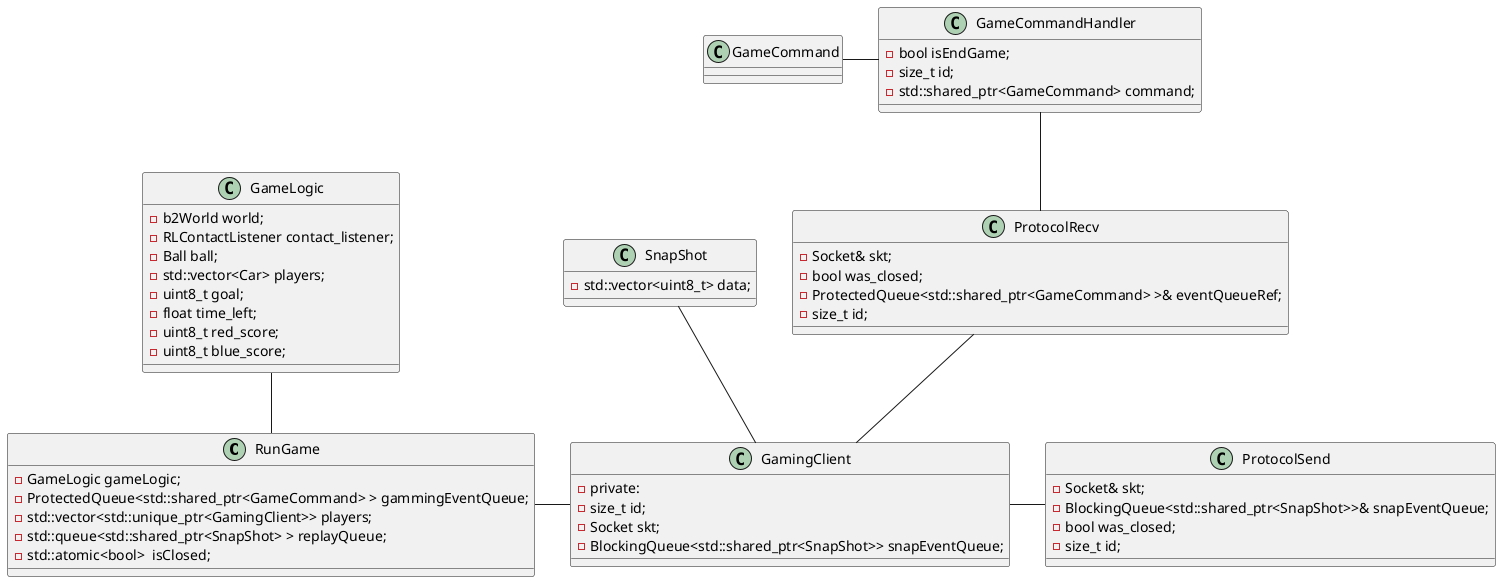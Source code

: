@startuml
'https://plantuml.com/class-diagram class Server {
class RunGame{
 -GameLogic gameLogic;
 -ProtectedQueue<std::shared_ptr<GameCommand> > gammingEventQueue;
 -std::vector<std::unique_ptr<GamingClient>> players;
 -std::queue<std::shared_ptr<SnapShot> > replayQueue;
 -std::atomic<bool>  isClosed;
 }

class GameLogic {
  -b2World world;
  -RLContactListener contact_listener;
  -Ball ball;
  -std::vector<Car> players;
  -uint8_t goal;
  -float time_left;
  -uint8_t red_score;
  -uint8_t blue_score;
  }
  class GamingClient {
 -  private:
   - size_t id;
   - Socket skt;
  -  BlockingQueue<std::shared_ptr<SnapShot>> snapEventQueue;
}

class ProtocolRecv {
-  Socket& skt;
-  bool was_closed;
-  ProtectedQueue<std::shared_ptr<GameCommand> >& eventQueueRef;
-  size_t id;
  }
class ProtocolSend {
    -Socket& skt;
    -BlockingQueue<std::shared_ptr<SnapShot>>& snapEventQueue;
    -bool was_closed;
    -size_t id;
    }
    class SnapShot {
      -std::vector<uint8_t> data;
      }
class GameCommandHandler {
-  bool isEndGame;
-  size_t id;
-  std::shared_ptr<GameCommand> command;
}

RunGame -up- GameLogic
RunGame -right GamingClient
GamingClient -up- ProtocolRecv
GamingClient -right- ProtocolSend
ProtocolRecv -up- GameCommandHandler
GameCommandHandler -left- GameCommand
GamingClient -up- SnapShot








    @enduml